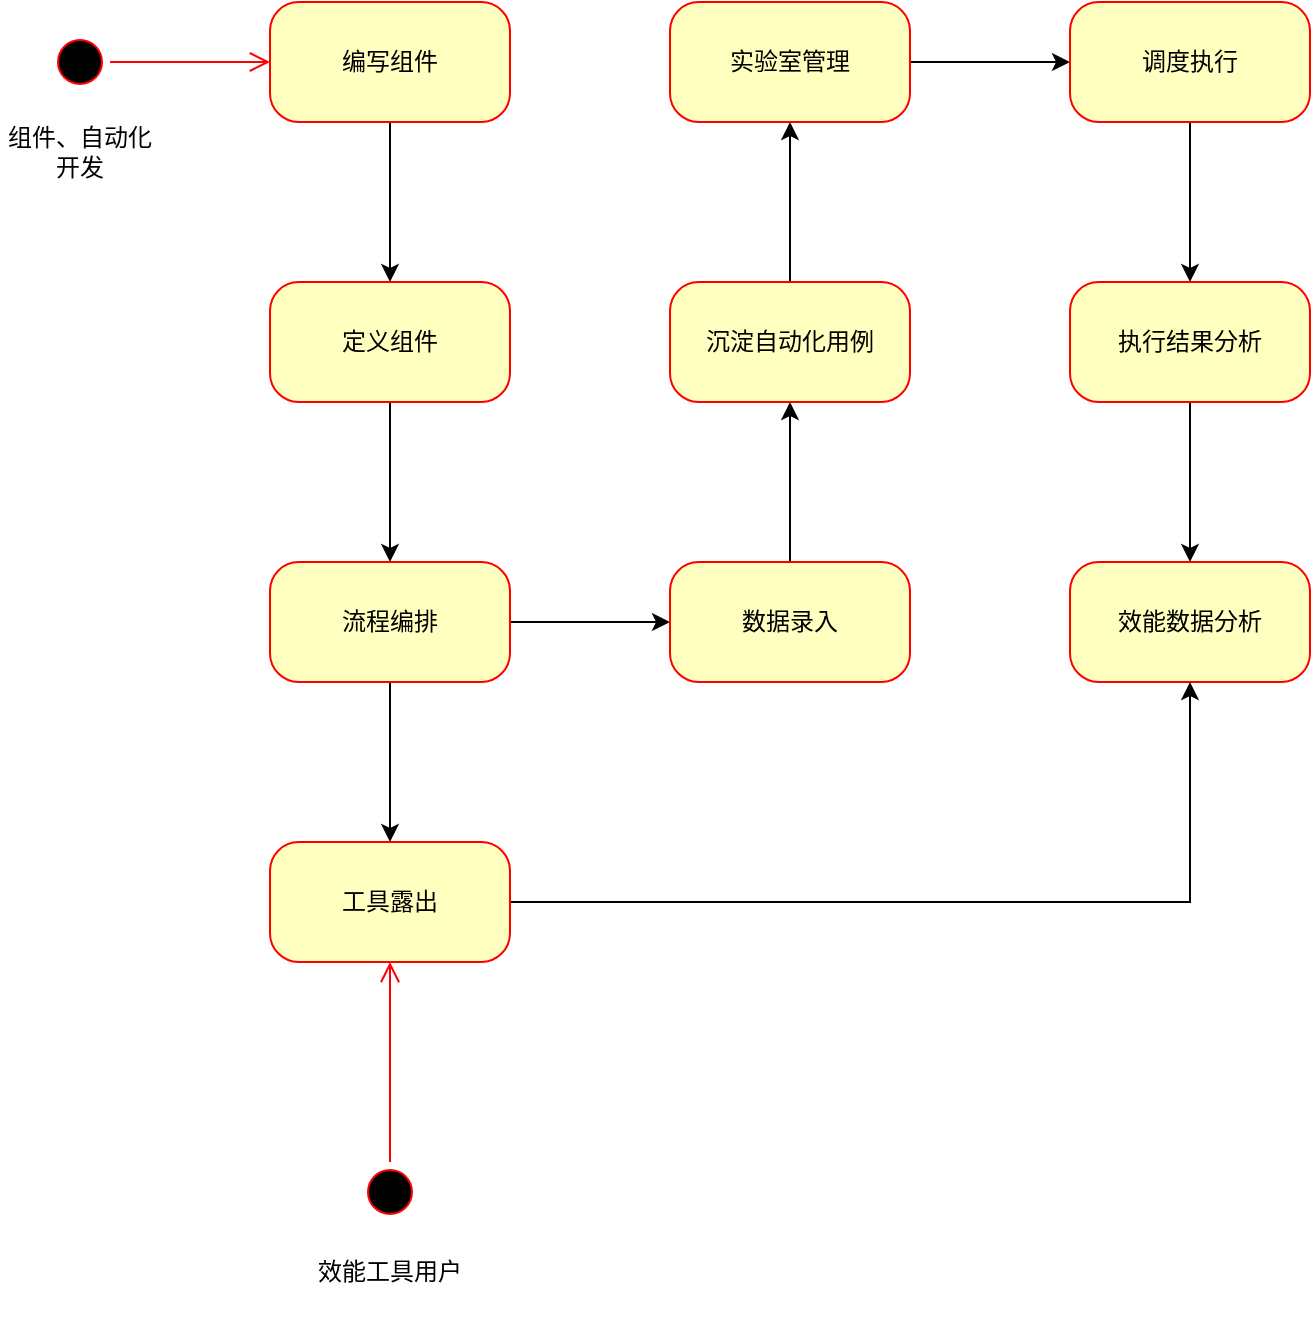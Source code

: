 <mxfile version="10.7.5" type="github"><diagram id="kuOn2p32ZqnaUUrqArTs" name="Page-1"><mxGraphModel dx="918" dy="544" grid="1" gridSize="10" guides="1" tooltips="1" connect="1" arrows="1" fold="1" page="1" pageScale="1" pageWidth="827" pageHeight="1169" math="0" shadow="0"><root><mxCell id="0"/><mxCell id="1" parent="0"/><mxCell id="pCmJOFkg9QunrAD3oGSj-12" value="" style="ellipse;html=1;shape=startState;fillColor=#000000;strokeColor=#ff0000;rounded=1;shadow=0;comic=0;labelBackgroundColor=none;fontFamily=Verdana;fontSize=12;fontColor=#000000;align=center;direction=south;" vertex="1" parent="1"><mxGeometry x="95" y="95" width="30" height="30" as="geometry"/></mxCell><mxCell id="pCmJOFkg9QunrAD3oGSj-16" value="" style="edgeStyle=orthogonalEdgeStyle;rounded=0;orthogonalLoop=1;jettySize=auto;html=1;" edge="1" parent="1" source="pCmJOFkg9QunrAD3oGSj-13" target="pCmJOFkg9QunrAD3oGSj-15"><mxGeometry relative="1" as="geometry"/></mxCell><mxCell id="pCmJOFkg9QunrAD3oGSj-13" value="编写组件" style="rounded=1;whiteSpace=wrap;html=1;arcSize=24;fillColor=#ffffc0;strokeColor=#ff0000;shadow=0;comic=0;labelBackgroundColor=none;fontFamily=Verdana;fontSize=12;fontColor=#000000;align=center;" vertex="1" parent="1"><mxGeometry x="205" y="80" width="120" height="60" as="geometry"/></mxCell><mxCell id="pCmJOFkg9QunrAD3oGSj-18" value="" style="edgeStyle=orthogonalEdgeStyle;rounded=0;orthogonalLoop=1;jettySize=auto;html=1;" edge="1" parent="1" source="pCmJOFkg9QunrAD3oGSj-15" target="pCmJOFkg9QunrAD3oGSj-17"><mxGeometry relative="1" as="geometry"/></mxCell><mxCell id="pCmJOFkg9QunrAD3oGSj-15" value="定义组件" style="rounded=1;whiteSpace=wrap;html=1;arcSize=24;fillColor=#ffffc0;strokeColor=#ff0000;shadow=0;comic=0;labelBackgroundColor=none;fontFamily=Verdana;fontSize=12;fontColor=#000000;align=center;" vertex="1" parent="1"><mxGeometry x="205" y="220" width="120" height="60" as="geometry"/></mxCell><mxCell id="pCmJOFkg9QunrAD3oGSj-20" value="" style="edgeStyle=orthogonalEdgeStyle;rounded=0;orthogonalLoop=1;jettySize=auto;html=1;" edge="1" parent="1" source="pCmJOFkg9QunrAD3oGSj-17" target="pCmJOFkg9QunrAD3oGSj-19"><mxGeometry relative="1" as="geometry"><Array as="points"><mxPoint x="265" y="470"/><mxPoint x="265" y="470"/></Array></mxGeometry></mxCell><mxCell id="pCmJOFkg9QunrAD3oGSj-27" value="" style="edgeStyle=orthogonalEdgeStyle;rounded=0;orthogonalLoop=1;jettySize=auto;html=1;" edge="1" parent="1" source="pCmJOFkg9QunrAD3oGSj-17" target="pCmJOFkg9QunrAD3oGSj-26"><mxGeometry relative="1" as="geometry"/></mxCell><mxCell id="pCmJOFkg9QunrAD3oGSj-17" value="流程编排" style="rounded=1;whiteSpace=wrap;html=1;arcSize=24;fillColor=#ffffc0;strokeColor=#ff0000;shadow=0;comic=0;labelBackgroundColor=none;fontFamily=Verdana;fontSize=12;fontColor=#000000;align=center;" vertex="1" parent="1"><mxGeometry x="205" y="360" width="120" height="60" as="geometry"/></mxCell><mxCell id="pCmJOFkg9QunrAD3oGSj-29" value="" style="edgeStyle=orthogonalEdgeStyle;rounded=0;orthogonalLoop=1;jettySize=auto;html=1;" edge="1" parent="1" source="pCmJOFkg9QunrAD3oGSj-26" target="pCmJOFkg9QunrAD3oGSj-28"><mxGeometry relative="1" as="geometry"/></mxCell><mxCell id="pCmJOFkg9QunrAD3oGSj-26" value="数据录入" style="rounded=1;whiteSpace=wrap;html=1;arcSize=24;fillColor=#ffffc0;strokeColor=#ff0000;shadow=0;comic=0;labelBackgroundColor=none;fontFamily=Verdana;fontSize=12;fontColor=#000000;align=center;" vertex="1" parent="1"><mxGeometry x="405" y="360" width="120" height="60" as="geometry"/></mxCell><mxCell id="pCmJOFkg9QunrAD3oGSj-31" value="" style="edgeStyle=orthogonalEdgeStyle;rounded=0;orthogonalLoop=1;jettySize=auto;html=1;" edge="1" parent="1" source="pCmJOFkg9QunrAD3oGSj-28" target="pCmJOFkg9QunrAD3oGSj-30"><mxGeometry relative="1" as="geometry"/></mxCell><mxCell id="pCmJOFkg9QunrAD3oGSj-28" value="沉淀自动化用例" style="rounded=1;whiteSpace=wrap;html=1;arcSize=24;fillColor=#ffffc0;strokeColor=#ff0000;shadow=0;comic=0;labelBackgroundColor=none;fontFamily=Verdana;fontSize=12;fontColor=#000000;align=center;" vertex="1" parent="1"><mxGeometry x="405" y="220" width="120" height="60" as="geometry"/></mxCell><mxCell id="pCmJOFkg9QunrAD3oGSj-33" value="" style="edgeStyle=orthogonalEdgeStyle;rounded=0;orthogonalLoop=1;jettySize=auto;html=1;" edge="1" parent="1" source="pCmJOFkg9QunrAD3oGSj-30" target="pCmJOFkg9QunrAD3oGSj-32"><mxGeometry relative="1" as="geometry"/></mxCell><mxCell id="pCmJOFkg9QunrAD3oGSj-30" value="实验室管理" style="rounded=1;whiteSpace=wrap;html=1;arcSize=24;fillColor=#ffffc0;strokeColor=#ff0000;shadow=0;comic=0;labelBackgroundColor=none;fontFamily=Verdana;fontSize=12;fontColor=#000000;align=center;" vertex="1" parent="1"><mxGeometry x="405" y="80" width="120" height="60" as="geometry"/></mxCell><mxCell id="pCmJOFkg9QunrAD3oGSj-35" value="" style="edgeStyle=orthogonalEdgeStyle;rounded=0;orthogonalLoop=1;jettySize=auto;html=1;" edge="1" parent="1" source="pCmJOFkg9QunrAD3oGSj-32" target="pCmJOFkg9QunrAD3oGSj-34"><mxGeometry relative="1" as="geometry"/></mxCell><mxCell id="pCmJOFkg9QunrAD3oGSj-32" value="调度执行" style="rounded=1;whiteSpace=wrap;html=1;arcSize=24;fillColor=#ffffc0;strokeColor=#ff0000;shadow=0;comic=0;labelBackgroundColor=none;fontFamily=Verdana;fontSize=12;fontColor=#000000;align=center;" vertex="1" parent="1"><mxGeometry x="605" y="80" width="120" height="60" as="geometry"/></mxCell><mxCell id="pCmJOFkg9QunrAD3oGSj-37" value="" style="edgeStyle=orthogonalEdgeStyle;rounded=0;orthogonalLoop=1;jettySize=auto;html=1;" edge="1" parent="1" source="pCmJOFkg9QunrAD3oGSj-34" target="pCmJOFkg9QunrAD3oGSj-36"><mxGeometry relative="1" as="geometry"/></mxCell><mxCell id="pCmJOFkg9QunrAD3oGSj-34" value="执行结果分析" style="rounded=1;whiteSpace=wrap;html=1;arcSize=24;fillColor=#ffffc0;strokeColor=#ff0000;shadow=0;comic=0;labelBackgroundColor=none;fontFamily=Verdana;fontSize=12;fontColor=#000000;align=center;" vertex="1" parent="1"><mxGeometry x="605" y="220" width="120" height="60" as="geometry"/></mxCell><mxCell id="pCmJOFkg9QunrAD3oGSj-36" value="效能数据分析" style="rounded=1;whiteSpace=wrap;html=1;arcSize=24;fillColor=#ffffc0;strokeColor=#ff0000;shadow=0;comic=0;labelBackgroundColor=none;fontFamily=Verdana;fontSize=12;fontColor=#000000;align=center;" vertex="1" parent="1"><mxGeometry x="605" y="360" width="120" height="60" as="geometry"/></mxCell><mxCell id="pCmJOFkg9QunrAD3oGSj-39" value="" style="edgeStyle=orthogonalEdgeStyle;rounded=0;orthogonalLoop=1;jettySize=auto;html=1;entryX=0.5;entryY=1;entryDx=0;entryDy=0;" edge="1" parent="1" source="pCmJOFkg9QunrAD3oGSj-19" target="pCmJOFkg9QunrAD3oGSj-36"><mxGeometry relative="1" as="geometry"><mxPoint x="405" y="530" as="targetPoint"/></mxGeometry></mxCell><mxCell id="pCmJOFkg9QunrAD3oGSj-19" value="工具露出" style="rounded=1;whiteSpace=wrap;html=1;arcSize=24;fillColor=#ffffc0;strokeColor=#ff0000;shadow=0;comic=0;labelBackgroundColor=none;fontFamily=Verdana;fontSize=12;fontColor=#000000;align=center;" vertex="1" parent="1"><mxGeometry x="205" y="500" width="120" height="60" as="geometry"/></mxCell><mxCell id="pCmJOFkg9QunrAD3oGSj-14" style="edgeStyle=orthogonalEdgeStyle;html=1;labelBackgroundColor=none;endArrow=open;endSize=8;strokeColor=#ff0000;fontFamily=Verdana;fontSize=12;align=left;" edge="1" parent="1" source="pCmJOFkg9QunrAD3oGSj-12" target="pCmJOFkg9QunrAD3oGSj-13"><mxGeometry relative="1" as="geometry"/></mxCell><mxCell id="pCmJOFkg9QunrAD3oGSj-21" value="" style="ellipse;html=1;shape=startState;fillColor=#000000;strokeColor=#ff0000;rounded=1;shadow=0;comic=0;labelBackgroundColor=none;fontFamily=Verdana;fontSize=12;fontColor=#000000;align=center;direction=south;" vertex="1" parent="1"><mxGeometry x="250" y="660" width="30" height="30" as="geometry"/></mxCell><mxCell id="pCmJOFkg9QunrAD3oGSj-22" style="edgeStyle=orthogonalEdgeStyle;html=1;labelBackgroundColor=none;endArrow=open;endSize=8;strokeColor=#ff0000;fontFamily=Verdana;fontSize=12;align=left;entryX=0.5;entryY=1;entryDx=0;entryDy=0;exitX=0;exitY=0.5;exitDx=0;exitDy=0;" edge="1" parent="1" source="pCmJOFkg9QunrAD3oGSj-21" target="pCmJOFkg9QunrAD3oGSj-19"><mxGeometry relative="1" as="geometry"><mxPoint x="265" y="675" as="targetPoint"/><mxPoint x="170" y="650" as="sourcePoint"/></mxGeometry></mxCell><mxCell id="pCmJOFkg9QunrAD3oGSj-43" value="组件、自动化开发" style="text;html=1;strokeColor=none;fillColor=none;align=center;verticalAlign=middle;whiteSpace=wrap;rounded=0;" vertex="1" parent="1"><mxGeometry x="70" y="130" width="80" height="50" as="geometry"/></mxCell><mxCell id="pCmJOFkg9QunrAD3oGSj-44" value="效能工具用户" style="text;html=1;strokeColor=none;fillColor=none;align=center;verticalAlign=middle;whiteSpace=wrap;rounded=0;" vertex="1" parent="1"><mxGeometry x="225" y="690" width="80" height="50" as="geometry"/></mxCell></root></mxGraphModel></diagram></mxfile>